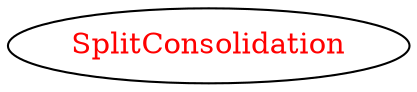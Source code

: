 digraph dependencyGraph {
 concentrate=true;
 ranksep="2.0";
 rankdir="LR"; 
 splines="ortho";
"SplitConsolidation" [fontcolor="red"];
}